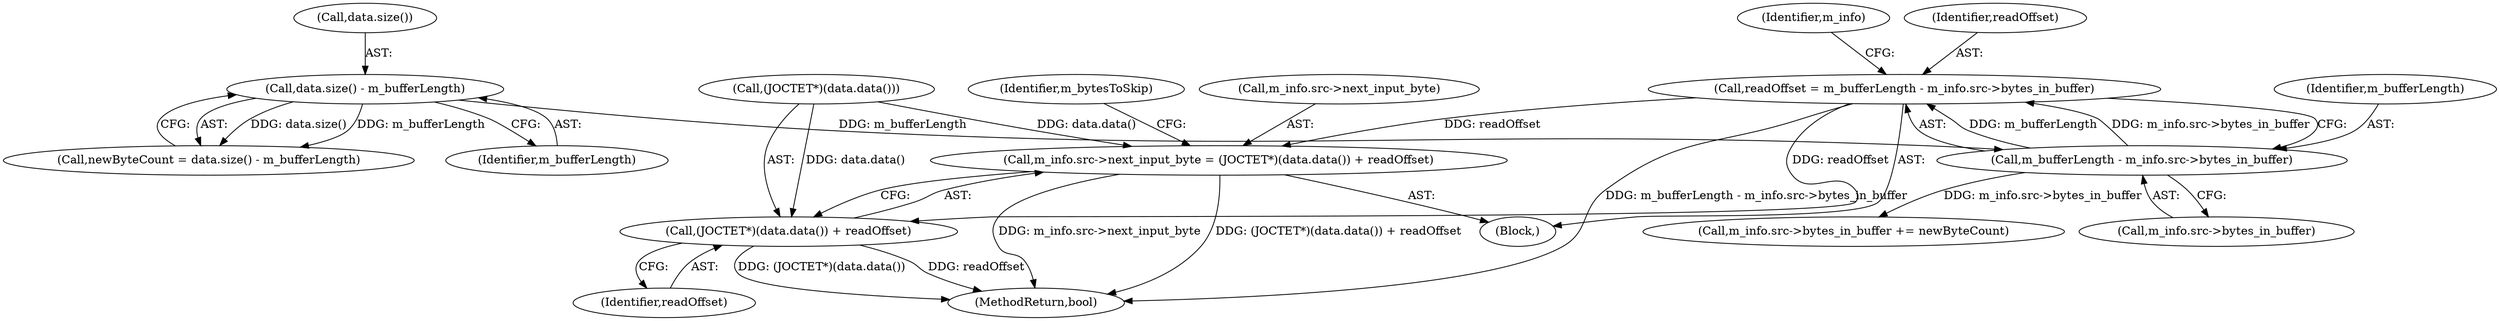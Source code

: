 digraph "0_Chrome_f7038db6ef172459f14b1b67a5155b8dd210be0f@API" {
"1000124" [label="(Call,readOffset = m_bufferLength - m_info.src->bytes_in_buffer)"];
"1000126" [label="(Call,m_bufferLength - m_info.src->bytes_in_buffer)"];
"1000120" [label="(Call,data.size() - m_bufferLength)"];
"1000140" [label="(Call,m_info.src->next_input_byte = (JOCTET*)(data.data()) + readOffset)"];
"1000146" [label="(Call,(JOCTET*)(data.data()) + readOffset)"];
"1000122" [label="(Identifier,m_bufferLength)"];
"1000136" [label="(Identifier,m_info)"];
"1000525" [label="(MethodReturn,bool)"];
"1000150" [label="(Identifier,readOffset)"];
"1000113" [label="(Block,)"];
"1000140" [label="(Call,m_info.src->next_input_byte = (JOCTET*)(data.data()) + readOffset)"];
"1000147" [label="(Call,(JOCTET*)(data.data()))"];
"1000126" [label="(Call,m_bufferLength - m_info.src->bytes_in_buffer)"];
"1000125" [label="(Identifier,readOffset)"];
"1000127" [label="(Identifier,m_bufferLength)"];
"1000121" [label="(Call,data.size())"];
"1000118" [label="(Call,newByteCount = data.size() - m_bufferLength)"];
"1000128" [label="(Call,m_info.src->bytes_in_buffer)"];
"1000152" [label="(Identifier,m_bytesToSkip)"];
"1000133" [label="(Call,m_info.src->bytes_in_buffer += newByteCount)"];
"1000141" [label="(Call,m_info.src->next_input_byte)"];
"1000124" [label="(Call,readOffset = m_bufferLength - m_info.src->bytes_in_buffer)"];
"1000120" [label="(Call,data.size() - m_bufferLength)"];
"1000146" [label="(Call,(JOCTET*)(data.data()) + readOffset)"];
"1000124" -> "1000113"  [label="AST: "];
"1000124" -> "1000126"  [label="CFG: "];
"1000125" -> "1000124"  [label="AST: "];
"1000126" -> "1000124"  [label="AST: "];
"1000136" -> "1000124"  [label="CFG: "];
"1000124" -> "1000525"  [label="DDG: m_bufferLength - m_info.src->bytes_in_buffer"];
"1000126" -> "1000124"  [label="DDG: m_bufferLength"];
"1000126" -> "1000124"  [label="DDG: m_info.src->bytes_in_buffer"];
"1000124" -> "1000140"  [label="DDG: readOffset"];
"1000124" -> "1000146"  [label="DDG: readOffset"];
"1000126" -> "1000128"  [label="CFG: "];
"1000127" -> "1000126"  [label="AST: "];
"1000128" -> "1000126"  [label="AST: "];
"1000120" -> "1000126"  [label="DDG: m_bufferLength"];
"1000126" -> "1000133"  [label="DDG: m_info.src->bytes_in_buffer"];
"1000120" -> "1000118"  [label="AST: "];
"1000120" -> "1000122"  [label="CFG: "];
"1000121" -> "1000120"  [label="AST: "];
"1000122" -> "1000120"  [label="AST: "];
"1000118" -> "1000120"  [label="CFG: "];
"1000120" -> "1000118"  [label="DDG: data.size()"];
"1000120" -> "1000118"  [label="DDG: m_bufferLength"];
"1000140" -> "1000113"  [label="AST: "];
"1000140" -> "1000146"  [label="CFG: "];
"1000141" -> "1000140"  [label="AST: "];
"1000146" -> "1000140"  [label="AST: "];
"1000152" -> "1000140"  [label="CFG: "];
"1000140" -> "1000525"  [label="DDG: m_info.src->next_input_byte"];
"1000140" -> "1000525"  [label="DDG: (JOCTET*)(data.data()) + readOffset"];
"1000147" -> "1000140"  [label="DDG: data.data()"];
"1000146" -> "1000150"  [label="CFG: "];
"1000147" -> "1000146"  [label="AST: "];
"1000150" -> "1000146"  [label="AST: "];
"1000146" -> "1000525"  [label="DDG: readOffset"];
"1000146" -> "1000525"  [label="DDG: (JOCTET*)(data.data())"];
"1000147" -> "1000146"  [label="DDG: data.data()"];
}
